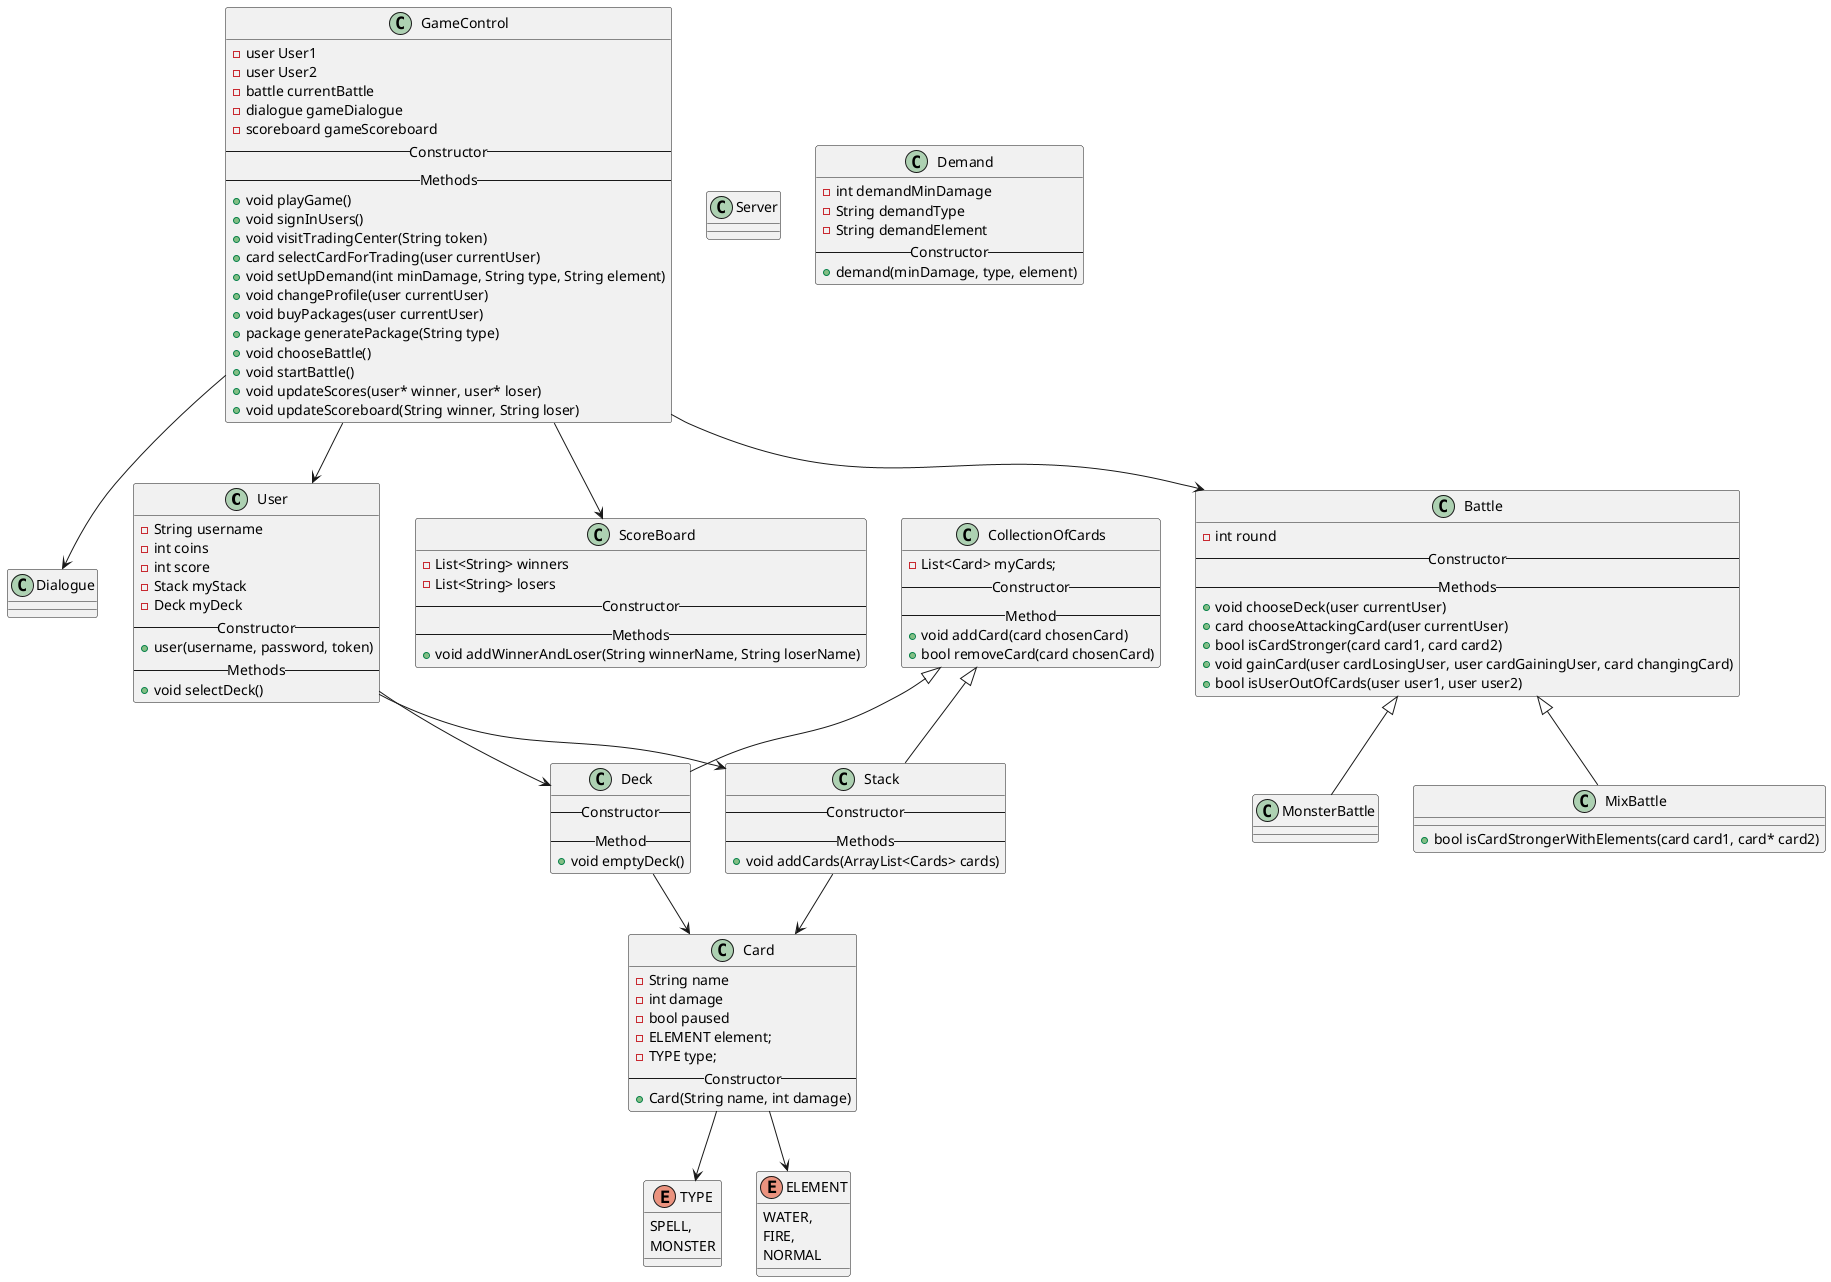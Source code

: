 @startuml
class User{
    -String username
    -int coins
    -int score
    -Stack myStack
    -Deck myDeck
    --Constructor--
    +user(username, password, token)
    --Methods--
    +void selectDeck()
}

class Server{
}

enum TYPE{
    SPELL,
    MONSTER
}

enum ELEMENT{
    WATER,
    FIRE,
    NORMAL
}

class Card{
    -String name
    -int damage
    -bool paused
    -ELEMENT element;
    -TYPE type;
    --Constructor--
  +Card(String name, int damage)
}

class Deck extends CollectionOfCards{
    --Constructor--
    --Method--
    +void emptyDeck()
}

class Stack extends CollectionOfCards{
    --Constructor--
    --Methods--
    +void addCards(ArrayList<Cards> cards)
}
class CollectionOfCards{
    -List<Card> myCards;
    --Constructor--
    --Method--
    +void addCard(card chosenCard)
    +bool removeCard(card chosenCard)
}

class ScoreBoard{
    -List<String> winners
    -List<String> losers
    --Constructor--
    --Methods--
    +void addWinnerAndLoser(String winnerName, String loserName)
}

class Battle{
    -int round
    --Constructor--
    --Methods--
    +void chooseDeck(user currentUser)
    +card chooseAttackingCard(user currentUser)
    +bool isCardStronger(card card1, card card2)
    +void gainCard(user cardLosingUser, user cardGainingUser, card changingCard)
    +bool isUserOutOfCards(user user1, user user2)
}

class MonsterBattle extends Battle{

}

class MixBattle extends Battle{
    +bool isCardStrongerWithElements(card card1, card* card2)
}

class Dialogue{
}

class Demand{
    -int demandMinDamage
    -String demandType
    -String demandElement
    --Constructor--
    +demand(minDamage, type, element)
}

class GameControl{
 -user User1
 -user User2
 -battle currentBattle
 -dialogue gameDialogue
 -scoreboard gameScoreboard
 --Constructor--
 --Methods--
 +void playGame()
 +void signInUsers()
 +void visitTradingCenter(String token)
  +card selectCardForTrading(user currentUser)
  +void setUpDemand(int minDamage, String type, String element)
 +void changeProfile(user currentUser)
 +void buyPackages(user currentUser)
  +package generatePackage(String type)
 +void chooseBattle()
 +void startBattle()
  +void updateScores(user* winner, user* loser)
  +void updateScoreboard(String winner, String loser)
}


GameControl --> User
GameControl --> ScoreBoard
GameControl --> Battle
GameControl --> Dialogue

User --> Deck
User --> Stack

Deck --> Card

Stack --> Card

Card --> TYPE
Card --> ELEMENT

@enduml